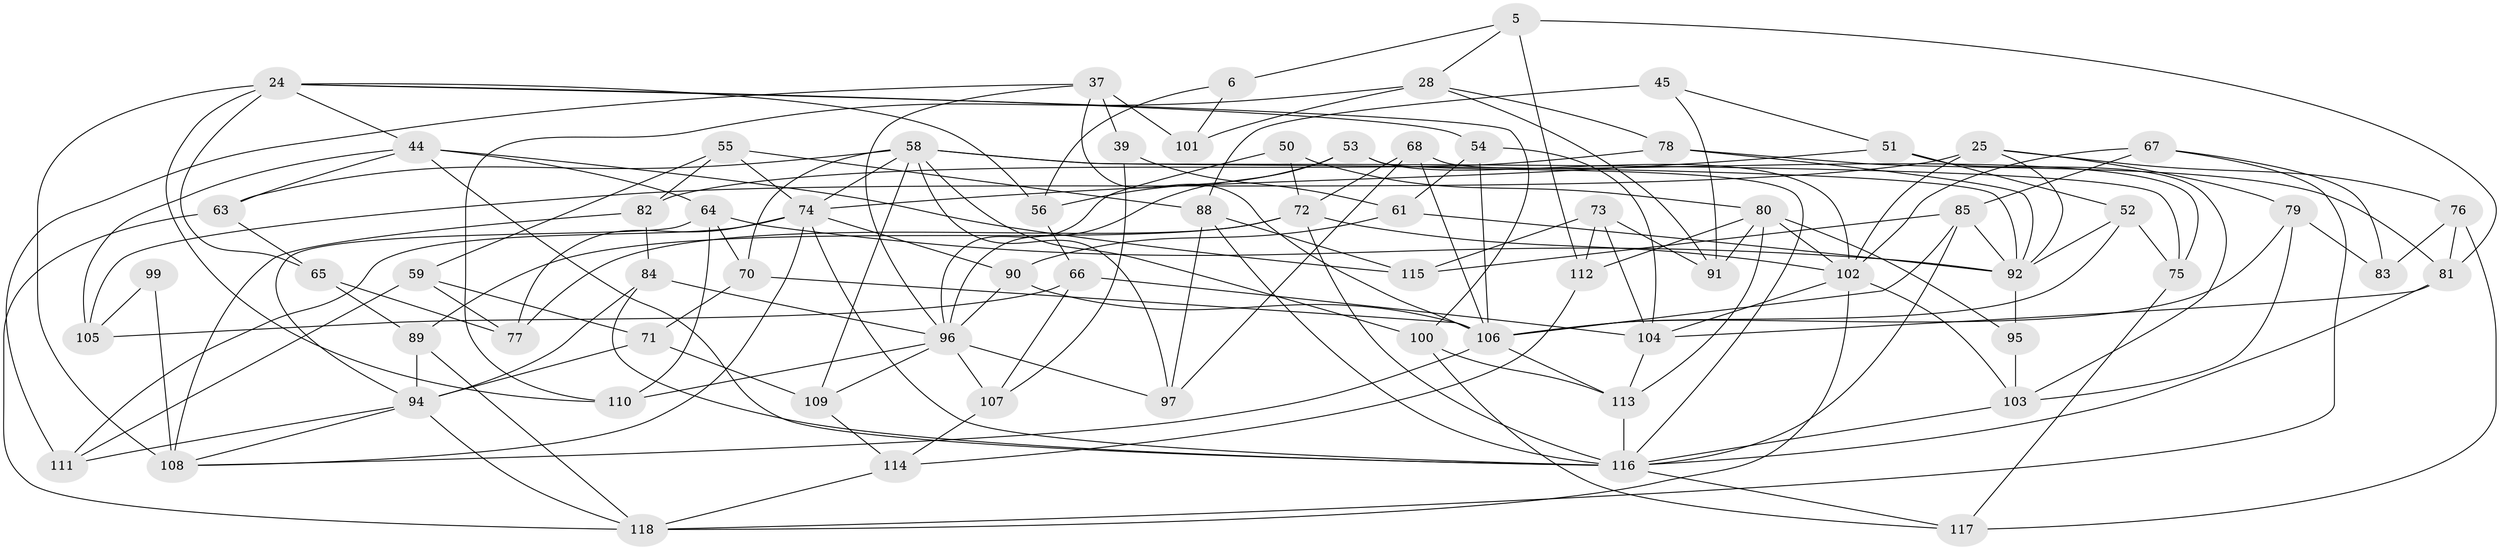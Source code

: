 // original degree distribution, {4: 1.0}
// Generated by graph-tools (version 1.1) at 2025/03/03/04/25 22:03:35]
// undirected, 70 vertices, 166 edges
graph export_dot {
graph [start="1"]
  node [color=gray90,style=filled];
  5 [super="+4"];
  6;
  24 [super="+10+12"];
  25 [super="+16"];
  28 [super="+1"];
  37 [super="+26"];
  39;
  44 [super="+32"];
  45;
  50;
  51;
  52;
  53 [super="+48"];
  54;
  55;
  56;
  58 [super="+33"];
  59;
  61;
  63;
  64 [super="+20"];
  65;
  66;
  67 [super="+40"];
  68;
  70;
  71;
  72 [super="+13+49"];
  73;
  74 [super="+9+18"];
  75;
  76;
  77;
  78;
  79;
  80 [super="+23+69"];
  81 [super="+42"];
  82;
  83;
  84;
  85 [super="+2"];
  88 [super="+30"];
  89 [super="+60"];
  90;
  91;
  92 [super="+14+46"];
  94 [super="+86"];
  95;
  96 [super="+57+36"];
  97;
  99;
  100;
  101;
  102 [super="+98"];
  103 [super="+21"];
  104 [super="+43"];
  105 [super="+7"];
  106 [super="+17+31+38"];
  107;
  108 [super="+87+93"];
  109;
  110;
  111;
  112;
  113 [super="+41"];
  114;
  115;
  116 [super="+35+62"];
  117;
  118 [super="+47"];
  5 -- 112;
  5 -- 6 [weight=2];
  5 -- 81 [weight=2];
  5 -- 28;
  6 -- 101;
  6 -- 56;
  24 -- 56;
  24 -- 100;
  24 -- 110;
  24 -- 54;
  24 -- 108 [weight=2];
  24 -- 65;
  24 -- 44;
  25 -- 76;
  25 -- 105 [weight=2];
  25 -- 102;
  25 -- 79;
  25 -- 92;
  28 -- 101 [weight=2];
  28 -- 110;
  28 -- 91;
  28 -- 78;
  37 -- 111;
  37 -- 39 [weight=2];
  37 -- 101;
  37 -- 96;
  37 -- 106;
  39 -- 107;
  39 -- 61;
  44 -- 63;
  44 -- 64 [weight=2];
  44 -- 115;
  44 -- 105;
  44 -- 116 [weight=2];
  45 -- 88 [weight=2];
  45 -- 91;
  45 -- 51;
  50 -- 80 [weight=2];
  50 -- 72;
  50 -- 96;
  51 -- 52;
  51 -- 74;
  51 -- 103;
  52 -- 75;
  52 -- 92;
  52 -- 106;
  53 -- 116;
  53 -- 96 [weight=2];
  53 -- 56;
  53 -- 102 [weight=2];
  54 -- 61;
  54 -- 104;
  54 -- 106;
  55 -- 82;
  55 -- 59;
  55 -- 88;
  55 -- 74;
  56 -- 66;
  58 -- 97;
  58 -- 109;
  58 -- 75;
  58 -- 100;
  58 -- 70;
  58 -- 74;
  58 -- 92;
  58 -- 63;
  59 -- 77;
  59 -- 71;
  59 -- 111;
  61 -- 90;
  61 -- 92;
  63 -- 65;
  63 -- 118;
  64 -- 92;
  64 -- 110;
  64 -- 70;
  64 -- 94;
  65 -- 77;
  65 -- 89;
  66 -- 107;
  66 -- 105;
  66 -- 104;
  67 -- 118;
  67 -- 85 [weight=2];
  67 -- 83 [weight=2];
  67 -- 102;
  68 -- 75;
  68 -- 97;
  68 -- 72;
  68 -- 106;
  70 -- 71;
  70 -- 106;
  71 -- 109;
  71 -- 94;
  72 -- 116 [weight=2];
  72 -- 89 [weight=2];
  72 -- 77;
  72 -- 102;
  73 -- 104;
  73 -- 91;
  73 -- 115;
  73 -- 112;
  74 -- 108;
  74 -- 77;
  74 -- 90;
  74 -- 111;
  74 -- 116;
  75 -- 117;
  76 -- 83;
  76 -- 117;
  76 -- 81;
  78 -- 92;
  78 -- 81;
  78 -- 82;
  79 -- 83;
  79 -- 103;
  79 -- 106;
  80 -- 91;
  80 -- 95;
  80 -- 102 [weight=2];
  80 -- 112;
  80 -- 113;
  81 -- 116;
  81 -- 104;
  82 -- 84;
  82 -- 108;
  84 -- 94;
  84 -- 116;
  84 -- 96;
  85 -- 115;
  85 -- 92;
  85 -- 116;
  85 -- 106;
  88 -- 115;
  88 -- 97;
  88 -- 116;
  89 -- 94 [weight=2];
  89 -- 118;
  90 -- 106;
  90 -- 96;
  92 -- 95;
  94 -- 108;
  94 -- 111;
  94 -- 118;
  95 -- 103 [weight=2];
  96 -- 107;
  96 -- 109;
  96 -- 97;
  96 -- 110;
  99 -- 105 [weight=2];
  99 -- 108 [weight=2];
  100 -- 113;
  100 -- 117;
  102 -- 103;
  102 -- 104;
  102 -- 118;
  103 -- 116;
  104 -- 113;
  106 -- 113;
  106 -- 108;
  107 -- 114;
  109 -- 114;
  112 -- 114;
  113 -- 116 [weight=2];
  114 -- 118;
  116 -- 117;
}
